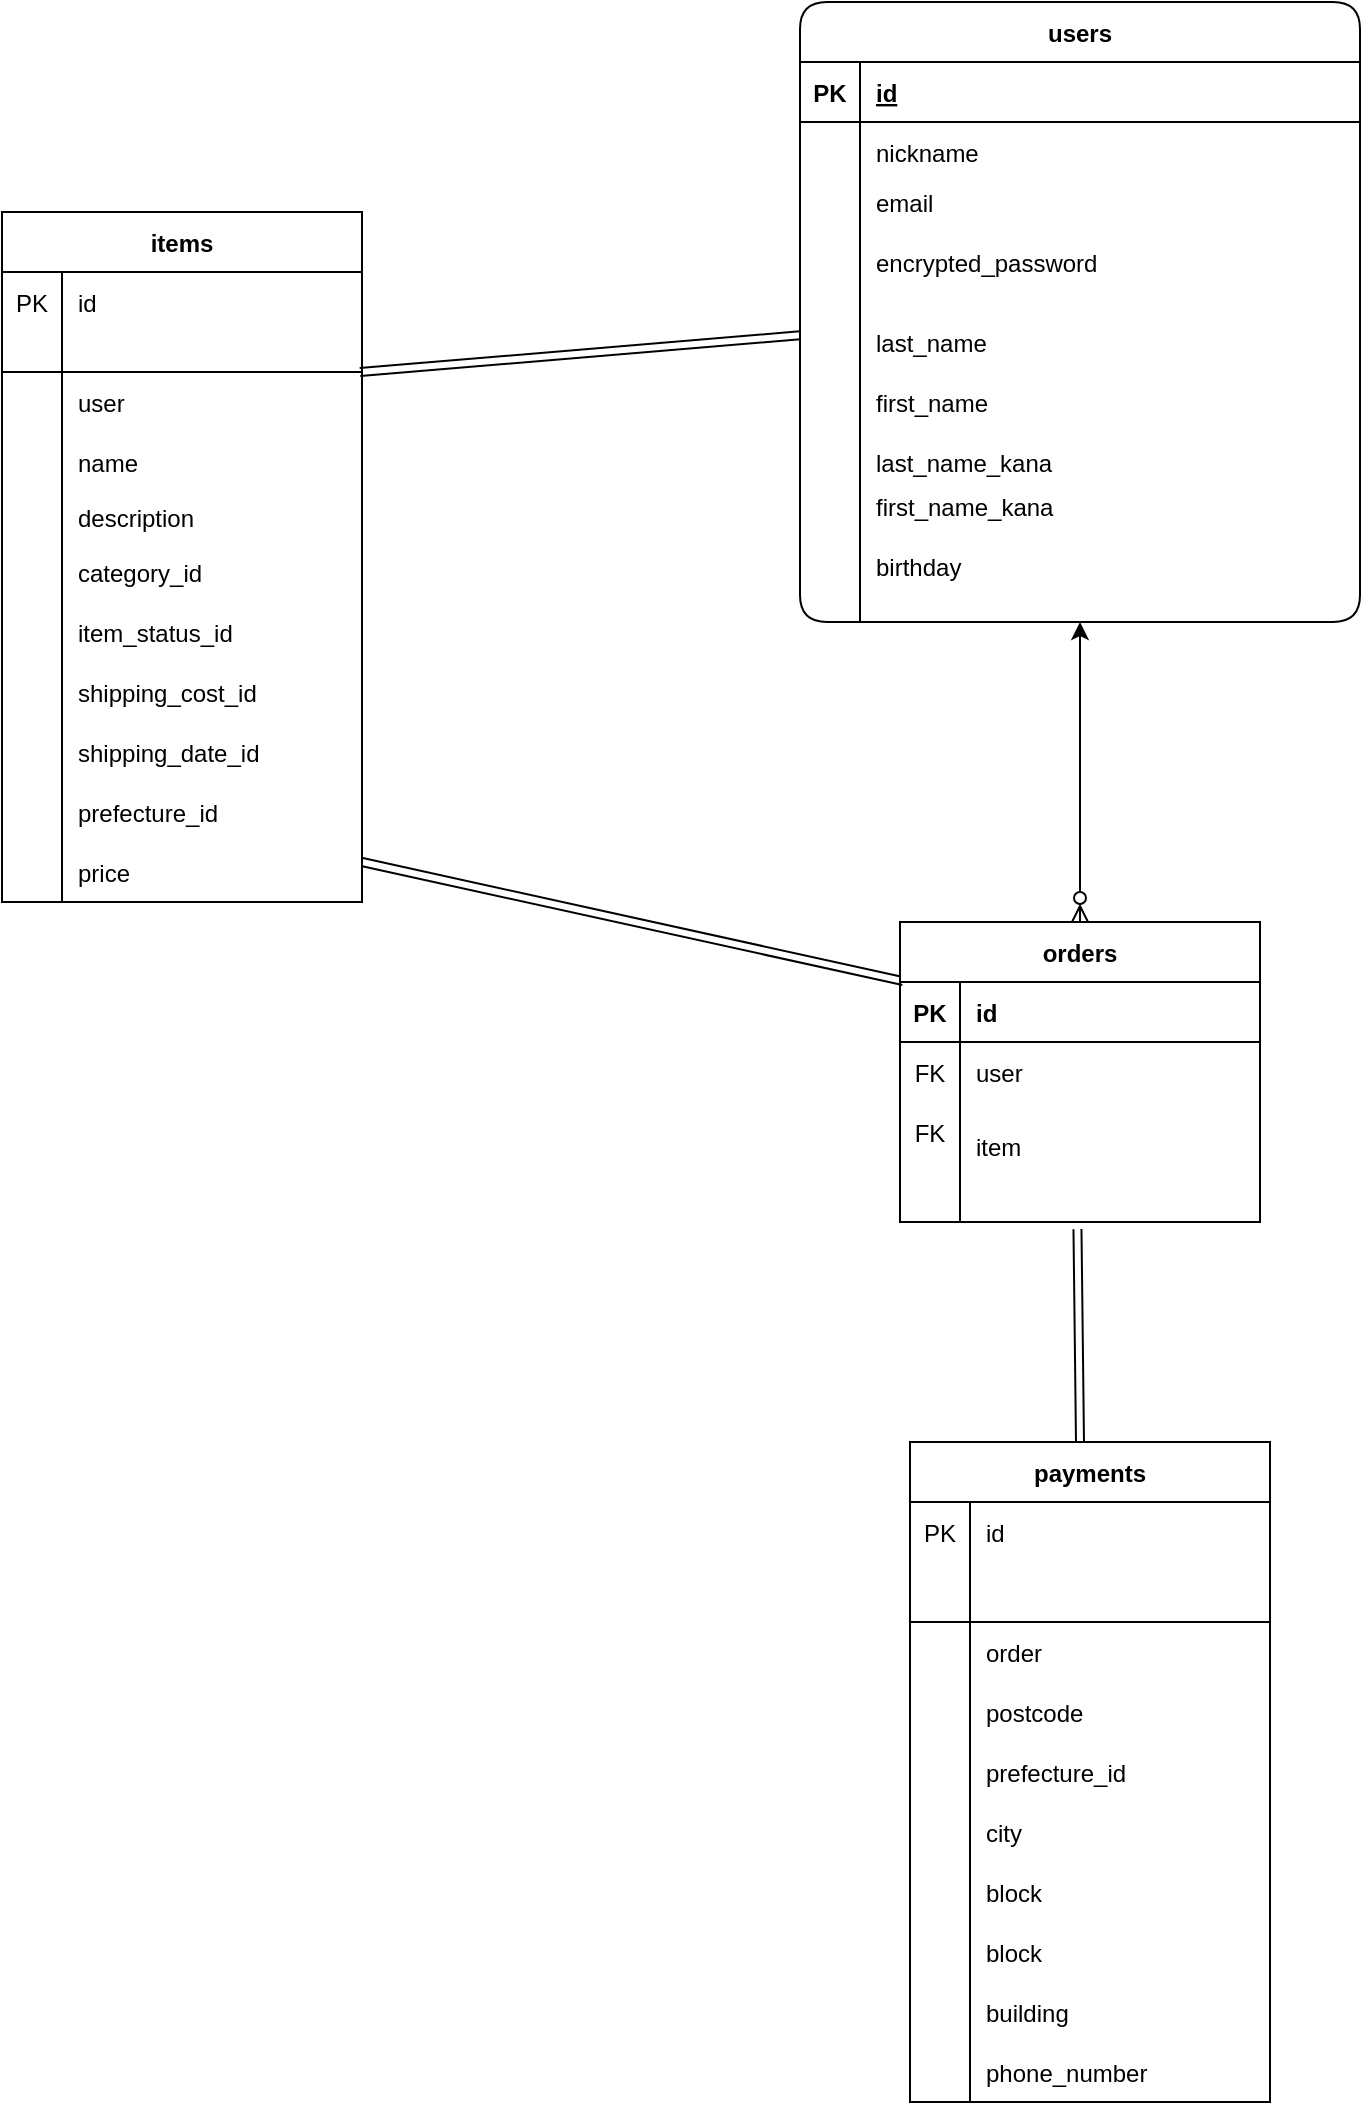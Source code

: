 <mxfile>
    <diagram id="GJ9esw4CST4hLnovmooL" name="ページ1">
        <mxGraphModel dx="1301" dy="1072" grid="1" gridSize="10" guides="1" tooltips="1" connect="0" arrows="1" fold="1" page="1" pageScale="1" pageWidth="827" pageHeight="1169" math="0" shadow="0">
            <root>
                <mxCell id="0"/>
                <mxCell id="1" parent="0"/>
                <mxCell id="heAq2Mf8oxJ5OblEF0bT-236" style="edgeStyle=none;html=1;startArrow=none;startFill=0;shape=link;" edge="1" parent="1" source="heAq2Mf8oxJ5OblEF0bT-14">
                    <mxGeometry relative="1" as="geometry">
                        <mxPoint x="280" y="205" as="targetPoint"/>
                    </mxGeometry>
                </mxCell>
                <mxCell id="heAq2Mf8oxJ5OblEF0bT-14" value="users" style="shape=table;startSize=30;container=1;collapsible=1;childLayout=tableLayout;fixedRows=1;rowLines=0;fontStyle=1;align=center;resizeLast=1;rounded=1;" vertex="1" parent="1">
                    <mxGeometry x="500" y="20" width="280" height="310.0" as="geometry">
                        <mxRectangle x="430" y="250" width="100" height="30" as="alternateBounds"/>
                    </mxGeometry>
                </mxCell>
                <mxCell id="heAq2Mf8oxJ5OblEF0bT-15" value="" style="shape=tableRow;horizontal=0;startSize=0;swimlaneHead=0;swimlaneBody=0;fillColor=none;collapsible=0;dropTarget=0;points=[[0,0.5],[1,0.5]];portConstraint=eastwest;top=0;left=0;right=0;bottom=1;rounded=1;" vertex="1" parent="heAq2Mf8oxJ5OblEF0bT-14">
                    <mxGeometry y="30" width="280" height="30" as="geometry"/>
                </mxCell>
                <mxCell id="heAq2Mf8oxJ5OblEF0bT-16" value="PK" style="shape=partialRectangle;connectable=0;fillColor=none;top=0;left=0;bottom=0;right=0;fontStyle=1;overflow=hidden;rounded=1;" vertex="1" parent="heAq2Mf8oxJ5OblEF0bT-15">
                    <mxGeometry width="30" height="30" as="geometry">
                        <mxRectangle width="30" height="30" as="alternateBounds"/>
                    </mxGeometry>
                </mxCell>
                <mxCell id="heAq2Mf8oxJ5OblEF0bT-17" value="id" style="shape=partialRectangle;connectable=0;fillColor=none;top=0;left=0;bottom=0;right=0;align=left;spacingLeft=6;fontStyle=5;overflow=hidden;rounded=1;" vertex="1" parent="heAq2Mf8oxJ5OblEF0bT-15">
                    <mxGeometry x="30" width="250" height="30" as="geometry">
                        <mxRectangle width="250" height="30" as="alternateBounds"/>
                    </mxGeometry>
                </mxCell>
                <mxCell id="heAq2Mf8oxJ5OblEF0bT-24" value="" style="shape=tableRow;horizontal=0;startSize=0;swimlaneHead=0;swimlaneBody=0;fillColor=none;collapsible=0;dropTarget=0;points=[[0,0.5],[1,0.5]];portConstraint=eastwest;top=0;left=0;right=0;bottom=0;rounded=1;" vertex="1" parent="heAq2Mf8oxJ5OblEF0bT-14">
                    <mxGeometry y="60" width="280" height="30" as="geometry"/>
                </mxCell>
                <mxCell id="heAq2Mf8oxJ5OblEF0bT-25" value="" style="shape=partialRectangle;connectable=0;fillColor=none;top=0;left=0;bottom=0;right=0;editable=1;overflow=hidden;rounded=1;" vertex="1" parent="heAq2Mf8oxJ5OblEF0bT-24">
                    <mxGeometry width="30" height="30" as="geometry">
                        <mxRectangle width="30" height="30" as="alternateBounds"/>
                    </mxGeometry>
                </mxCell>
                <mxCell id="heAq2Mf8oxJ5OblEF0bT-26" value="nickname" style="shape=partialRectangle;connectable=0;fillColor=none;top=0;left=0;bottom=0;right=0;align=left;spacingLeft=6;overflow=hidden;rounded=1;" vertex="1" parent="heAq2Mf8oxJ5OblEF0bT-24">
                    <mxGeometry x="30" width="250" height="30" as="geometry">
                        <mxRectangle width="250" height="30" as="alternateBounds"/>
                    </mxGeometry>
                </mxCell>
                <mxCell id="heAq2Mf8oxJ5OblEF0bT-87" value="" style="endArrow=none;html=1;rounded=1;" edge="1" parent="1">
                    <mxGeometry width="50" height="50" relative="1" as="geometry">
                        <mxPoint x="530" y="330" as="sourcePoint"/>
                        <mxPoint x="530" y="80" as="targetPoint"/>
                    </mxGeometry>
                </mxCell>
                <mxCell id="heAq2Mf8oxJ5OblEF0bT-94" value="email" style="shape=partialRectangle;connectable=0;fillColor=none;top=0;left=0;bottom=0;right=0;align=left;spacingLeft=6;overflow=hidden;rounded=1;" vertex="1" parent="1">
                    <mxGeometry x="530" y="105" width="150" height="30" as="geometry">
                        <mxRectangle width="150" height="30" as="alternateBounds"/>
                    </mxGeometry>
                </mxCell>
                <mxCell id="heAq2Mf8oxJ5OblEF0bT-95" value="encrypted_password" style="shape=partialRectangle;connectable=0;fillColor=none;top=0;left=0;bottom=0;right=0;align=left;spacingLeft=6;overflow=hidden;rounded=1;" vertex="1" parent="1">
                    <mxGeometry x="530" y="135" width="230" height="30" as="geometry">
                        <mxRectangle width="150" height="30" as="alternateBounds"/>
                    </mxGeometry>
                </mxCell>
                <mxCell id="heAq2Mf8oxJ5OblEF0bT-96" value="first_name" style="shape=partialRectangle;connectable=0;fillColor=none;top=0;left=0;bottom=0;right=0;align=left;spacingLeft=6;overflow=hidden;rounded=1;" vertex="1" parent="1">
                    <mxGeometry x="530" y="205" width="150" height="30" as="geometry">
                        <mxRectangle width="150" height="30" as="alternateBounds"/>
                    </mxGeometry>
                </mxCell>
                <mxCell id="heAq2Mf8oxJ5OblEF0bT-97" value="last_name" style="shape=partialRectangle;connectable=0;fillColor=none;top=0;left=0;bottom=0;right=0;align=left;spacingLeft=6;overflow=hidden;rounded=1;" vertex="1" parent="1">
                    <mxGeometry x="530" y="175" width="150" height="30" as="geometry">
                        <mxRectangle width="150" height="30" as="alternateBounds"/>
                    </mxGeometry>
                </mxCell>
                <mxCell id="heAq2Mf8oxJ5OblEF0bT-98" value="last_name_kana" style="shape=partialRectangle;connectable=0;fillColor=none;top=0;left=0;bottom=0;right=0;align=left;spacingLeft=6;overflow=hidden;rounded=1;" vertex="1" parent="1">
                    <mxGeometry x="530" y="235" width="150" height="30" as="geometry">
                        <mxRectangle width="150" height="30" as="alternateBounds"/>
                    </mxGeometry>
                </mxCell>
                <mxCell id="heAq2Mf8oxJ5OblEF0bT-99" value="first_name_kana" style="shape=partialRectangle;connectable=0;fillColor=none;top=0;left=0;bottom=0;right=0;align=left;spacingLeft=6;overflow=hidden;rounded=1;" vertex="1" parent="1">
                    <mxGeometry x="530" y="257" width="150" height="30" as="geometry">
                        <mxRectangle width="150" height="30" as="alternateBounds"/>
                    </mxGeometry>
                </mxCell>
                <mxCell id="heAq2Mf8oxJ5OblEF0bT-100" value="birthday" style="shape=partialRectangle;connectable=0;fillColor=none;top=0;left=0;bottom=0;right=0;align=left;spacingLeft=6;overflow=hidden;rounded=1;" vertex="1" parent="1">
                    <mxGeometry x="530" y="287" width="150" height="30" as="geometry">
                        <mxRectangle width="150" height="30" as="alternateBounds"/>
                    </mxGeometry>
                </mxCell>
                <mxCell id="heAq2Mf8oxJ5OblEF0bT-234" style="html=1;startArrow=ERzeroToMany;startFill=0;" edge="1" parent="1">
                    <mxGeometry relative="1" as="geometry">
                        <mxPoint x="640" y="330" as="targetPoint"/>
                        <mxPoint x="640" y="480.0" as="sourcePoint"/>
                    </mxGeometry>
                </mxCell>
                <mxCell id="heAq2Mf8oxJ5OblEF0bT-280" style="html=1;entryX=0.991;entryY=-0.089;entryDx=0;entryDy=0;entryPerimeter=0;startArrow=none;startFill=0;shape=link;" edge="1" parent="1">
                    <mxGeometry relative="1" as="geometry">
                        <mxPoint x="551.62" y="509.542" as="sourcePoint"/>
                        <mxPoint x="281.0" y="450.0" as="targetPoint"/>
                    </mxGeometry>
                </mxCell>
                <mxCell id="heAq2Mf8oxJ5OblEF0bT-282" style="html=1;startArrow=none;startFill=0;shape=link;strokeColor=default;exitX=0.493;exitY=1.119;exitDx=0;exitDy=0;exitPerimeter=0;" edge="1" parent="1" source="heAq2Mf8oxJ5OblEF0bT-395">
                    <mxGeometry relative="1" as="geometry">
                        <mxPoint x="640" y="740" as="targetPoint"/>
                        <mxPoint x="640" y="660" as="sourcePoint"/>
                    </mxGeometry>
                </mxCell>
                <mxCell id="heAq2Mf8oxJ5OblEF0bT-237" value="items" style="shape=table;startSize=30;container=1;collapsible=1;childLayout=tableLayout;fixedRows=1;rowLines=0;fontStyle=1;align=center;resizeLast=1;" vertex="1" parent="1">
                    <mxGeometry x="101" y="125" width="180" height="345" as="geometry"/>
                </mxCell>
                <mxCell id="heAq2Mf8oxJ5OblEF0bT-271" value="" style="shape=tableRow;horizontal=0;startSize=0;swimlaneHead=0;swimlaneBody=0;fillColor=none;collapsible=0;dropTarget=0;points=[[0,0.5],[1,0.5]];portConstraint=eastwest;top=0;left=0;right=0;bottom=0;" vertex="1" parent="heAq2Mf8oxJ5OblEF0bT-237">
                    <mxGeometry y="30" width="180" height="30" as="geometry"/>
                </mxCell>
                <mxCell id="heAq2Mf8oxJ5OblEF0bT-272" value="PK" style="shape=partialRectangle;connectable=0;fillColor=none;top=0;left=0;bottom=0;right=0;editable=1;overflow=hidden;" vertex="1" parent="heAq2Mf8oxJ5OblEF0bT-271">
                    <mxGeometry width="30" height="30" as="geometry">
                        <mxRectangle width="30" height="30" as="alternateBounds"/>
                    </mxGeometry>
                </mxCell>
                <mxCell id="heAq2Mf8oxJ5OblEF0bT-273" value="id" style="shape=partialRectangle;connectable=0;fillColor=none;top=0;left=0;bottom=0;right=0;align=left;spacingLeft=6;overflow=hidden;" vertex="1" parent="heAq2Mf8oxJ5OblEF0bT-271">
                    <mxGeometry x="30" width="150" height="30" as="geometry">
                        <mxRectangle width="150" height="30" as="alternateBounds"/>
                    </mxGeometry>
                </mxCell>
                <mxCell id="heAq2Mf8oxJ5OblEF0bT-238" value="" style="shape=tableRow;horizontal=0;startSize=0;swimlaneHead=0;swimlaneBody=0;fillColor=none;collapsible=0;dropTarget=0;points=[[0,0.5],[1,0.5]];portConstraint=eastwest;top=0;left=0;right=0;bottom=1;" vertex="1" parent="heAq2Mf8oxJ5OblEF0bT-237">
                    <mxGeometry y="60" width="180" height="20" as="geometry"/>
                </mxCell>
                <mxCell id="heAq2Mf8oxJ5OblEF0bT-239" value="" style="shape=partialRectangle;connectable=0;fillColor=none;top=0;left=0;bottom=0;right=0;fontStyle=1;overflow=hidden;" vertex="1" parent="heAq2Mf8oxJ5OblEF0bT-238">
                    <mxGeometry width="30" height="20" as="geometry">
                        <mxRectangle width="30" height="20" as="alternateBounds"/>
                    </mxGeometry>
                </mxCell>
                <mxCell id="heAq2Mf8oxJ5OblEF0bT-240" value="" style="shape=partialRectangle;connectable=0;fillColor=none;top=0;left=0;bottom=0;right=0;align=left;spacingLeft=6;fontStyle=1;overflow=hidden;strokeColor=none;" vertex="1" parent="heAq2Mf8oxJ5OblEF0bT-238">
                    <mxGeometry x="30" width="150" height="20" as="geometry">
                        <mxRectangle width="150" height="20" as="alternateBounds"/>
                    </mxGeometry>
                </mxCell>
                <mxCell id="heAq2Mf8oxJ5OblEF0bT-399" value="" style="shape=tableRow;horizontal=0;startSize=0;swimlaneHead=0;swimlaneBody=0;fillColor=none;collapsible=0;dropTarget=0;points=[[0,0.5],[1,0.5]];portConstraint=eastwest;top=0;left=0;right=0;bottom=0;" vertex="1" parent="heAq2Mf8oxJ5OblEF0bT-237">
                    <mxGeometry y="80" width="180" height="30" as="geometry"/>
                </mxCell>
                <mxCell id="heAq2Mf8oxJ5OblEF0bT-400" value="" style="shape=partialRectangle;connectable=0;fillColor=none;top=0;left=0;bottom=0;right=0;editable=1;overflow=hidden;" vertex="1" parent="heAq2Mf8oxJ5OblEF0bT-399">
                    <mxGeometry width="30" height="30" as="geometry">
                        <mxRectangle width="30" height="30" as="alternateBounds"/>
                    </mxGeometry>
                </mxCell>
                <mxCell id="heAq2Mf8oxJ5OblEF0bT-401" value="user" style="shape=partialRectangle;connectable=0;fillColor=none;top=0;left=0;bottom=0;right=0;align=left;spacingLeft=6;overflow=hidden;" vertex="1" parent="heAq2Mf8oxJ5OblEF0bT-399">
                    <mxGeometry x="30" width="150" height="30" as="geometry">
                        <mxRectangle width="150" height="30" as="alternateBounds"/>
                    </mxGeometry>
                </mxCell>
                <mxCell id="heAq2Mf8oxJ5OblEF0bT-265" value="" style="shape=tableRow;horizontal=0;startSize=0;swimlaneHead=0;swimlaneBody=0;fillColor=none;collapsible=0;dropTarget=0;points=[[0,0.5],[1,0.5]];portConstraint=eastwest;top=0;left=0;right=0;bottom=0;" vertex="1" parent="heAq2Mf8oxJ5OblEF0bT-237">
                    <mxGeometry y="110" width="180" height="30" as="geometry"/>
                </mxCell>
                <mxCell id="heAq2Mf8oxJ5OblEF0bT-266" value="" style="shape=partialRectangle;connectable=0;fillColor=none;top=0;left=0;bottom=0;right=0;editable=1;overflow=hidden;" vertex="1" parent="heAq2Mf8oxJ5OblEF0bT-265">
                    <mxGeometry width="30" height="30" as="geometry">
                        <mxRectangle width="30" height="30" as="alternateBounds"/>
                    </mxGeometry>
                </mxCell>
                <mxCell id="heAq2Mf8oxJ5OblEF0bT-267" value="name" style="shape=partialRectangle;connectable=0;fillColor=none;top=0;left=0;bottom=0;right=0;align=left;spacingLeft=6;overflow=hidden;" vertex="1" parent="heAq2Mf8oxJ5OblEF0bT-265">
                    <mxGeometry x="30" width="150" height="30" as="geometry">
                        <mxRectangle width="150" height="30" as="alternateBounds"/>
                    </mxGeometry>
                </mxCell>
                <mxCell id="heAq2Mf8oxJ5OblEF0bT-241" value="" style="shape=tableRow;horizontal=0;startSize=0;swimlaneHead=0;swimlaneBody=0;fillColor=none;collapsible=0;dropTarget=0;points=[[0,0.5],[1,0.5]];portConstraint=eastwest;top=0;left=0;right=0;bottom=0;" vertex="1" parent="heAq2Mf8oxJ5OblEF0bT-237">
                    <mxGeometry y="140" width="180" height="25" as="geometry"/>
                </mxCell>
                <mxCell id="heAq2Mf8oxJ5OblEF0bT-242" value="" style="shape=partialRectangle;connectable=0;fillColor=none;top=0;left=0;bottom=0;right=0;editable=1;overflow=hidden;" vertex="1" parent="heAq2Mf8oxJ5OblEF0bT-241">
                    <mxGeometry width="30" height="25" as="geometry">
                        <mxRectangle width="30" height="25" as="alternateBounds"/>
                    </mxGeometry>
                </mxCell>
                <mxCell id="heAq2Mf8oxJ5OblEF0bT-243" value="description" style="shape=partialRectangle;connectable=0;fillColor=none;top=0;left=0;bottom=0;right=0;align=left;spacingLeft=6;overflow=hidden;" vertex="1" parent="heAq2Mf8oxJ5OblEF0bT-241">
                    <mxGeometry x="30" width="150" height="25" as="geometry">
                        <mxRectangle width="150" height="25" as="alternateBounds"/>
                    </mxGeometry>
                </mxCell>
                <mxCell id="heAq2Mf8oxJ5OblEF0bT-244" value="" style="shape=tableRow;horizontal=0;startSize=0;swimlaneHead=0;swimlaneBody=0;fillColor=none;collapsible=0;dropTarget=0;points=[[0,0.5],[1,0.5]];portConstraint=eastwest;top=0;left=0;right=0;bottom=0;" vertex="1" parent="heAq2Mf8oxJ5OblEF0bT-237">
                    <mxGeometry y="165" width="180" height="30" as="geometry"/>
                </mxCell>
                <mxCell id="heAq2Mf8oxJ5OblEF0bT-245" value="" style="shape=partialRectangle;connectable=0;fillColor=none;top=0;left=0;bottom=0;right=0;editable=1;overflow=hidden;" vertex="1" parent="heAq2Mf8oxJ5OblEF0bT-244">
                    <mxGeometry width="30" height="30" as="geometry">
                        <mxRectangle width="30" height="30" as="alternateBounds"/>
                    </mxGeometry>
                </mxCell>
                <mxCell id="heAq2Mf8oxJ5OblEF0bT-246" value="category_id" style="shape=partialRectangle;connectable=0;fillColor=none;top=0;left=0;bottom=0;right=0;align=left;spacingLeft=6;overflow=hidden;" vertex="1" parent="heAq2Mf8oxJ5OblEF0bT-244">
                    <mxGeometry x="30" width="150" height="30" as="geometry">
                        <mxRectangle width="150" height="30" as="alternateBounds"/>
                    </mxGeometry>
                </mxCell>
                <mxCell id="heAq2Mf8oxJ5OblEF0bT-247" value="" style="shape=tableRow;horizontal=0;startSize=0;swimlaneHead=0;swimlaneBody=0;fillColor=none;collapsible=0;dropTarget=0;points=[[0,0.5],[1,0.5]];portConstraint=eastwest;top=0;left=0;right=0;bottom=0;" vertex="1" parent="heAq2Mf8oxJ5OblEF0bT-237">
                    <mxGeometry y="195" width="180" height="30" as="geometry"/>
                </mxCell>
                <mxCell id="heAq2Mf8oxJ5OblEF0bT-248" value="" style="shape=partialRectangle;connectable=0;fillColor=none;top=0;left=0;bottom=0;right=0;editable=1;overflow=hidden;" vertex="1" parent="heAq2Mf8oxJ5OblEF0bT-247">
                    <mxGeometry width="30" height="30" as="geometry">
                        <mxRectangle width="30" height="30" as="alternateBounds"/>
                    </mxGeometry>
                </mxCell>
                <mxCell id="heAq2Mf8oxJ5OblEF0bT-249" value="item_status_id" style="shape=partialRectangle;connectable=0;fillColor=none;top=0;left=0;bottom=0;right=0;align=left;spacingLeft=6;overflow=hidden;" vertex="1" parent="heAq2Mf8oxJ5OblEF0bT-247">
                    <mxGeometry x="30" width="150" height="30" as="geometry">
                        <mxRectangle width="150" height="30" as="alternateBounds"/>
                    </mxGeometry>
                </mxCell>
                <mxCell id="heAq2Mf8oxJ5OblEF0bT-253" value="" style="shape=tableRow;horizontal=0;startSize=0;swimlaneHead=0;swimlaneBody=0;fillColor=none;collapsible=0;dropTarget=0;points=[[0,0.5],[1,0.5]];portConstraint=eastwest;top=0;left=0;right=0;bottom=0;" vertex="1" parent="heAq2Mf8oxJ5OblEF0bT-237">
                    <mxGeometry y="225" width="180" height="30" as="geometry"/>
                </mxCell>
                <mxCell id="heAq2Mf8oxJ5OblEF0bT-254" value="" style="shape=partialRectangle;connectable=0;fillColor=none;top=0;left=0;bottom=0;right=0;editable=1;overflow=hidden;" vertex="1" parent="heAq2Mf8oxJ5OblEF0bT-253">
                    <mxGeometry width="30" height="30" as="geometry">
                        <mxRectangle width="30" height="30" as="alternateBounds"/>
                    </mxGeometry>
                </mxCell>
                <mxCell id="heAq2Mf8oxJ5OblEF0bT-255" value="shipping_cost_id" style="shape=partialRectangle;connectable=0;fillColor=none;top=0;left=0;bottom=0;right=0;align=left;spacingLeft=6;overflow=hidden;" vertex="1" parent="heAq2Mf8oxJ5OblEF0bT-253">
                    <mxGeometry x="30" width="150" height="30" as="geometry">
                        <mxRectangle width="150" height="30" as="alternateBounds"/>
                    </mxGeometry>
                </mxCell>
                <mxCell id="heAq2Mf8oxJ5OblEF0bT-256" value="" style="shape=tableRow;horizontal=0;startSize=0;swimlaneHead=0;swimlaneBody=0;fillColor=none;collapsible=0;dropTarget=0;points=[[0,0.5],[1,0.5]];portConstraint=eastwest;top=0;left=0;right=0;bottom=0;" vertex="1" parent="heAq2Mf8oxJ5OblEF0bT-237">
                    <mxGeometry y="255" width="180" height="30" as="geometry"/>
                </mxCell>
                <mxCell id="heAq2Mf8oxJ5OblEF0bT-257" value="" style="shape=partialRectangle;connectable=0;fillColor=none;top=0;left=0;bottom=0;right=0;editable=1;overflow=hidden;" vertex="1" parent="heAq2Mf8oxJ5OblEF0bT-256">
                    <mxGeometry width="30" height="30" as="geometry">
                        <mxRectangle width="30" height="30" as="alternateBounds"/>
                    </mxGeometry>
                </mxCell>
                <mxCell id="heAq2Mf8oxJ5OblEF0bT-258" value="shipping_date_id" style="shape=partialRectangle;connectable=0;fillColor=none;top=0;left=0;bottom=0;right=0;align=left;spacingLeft=6;overflow=hidden;" vertex="1" parent="heAq2Mf8oxJ5OblEF0bT-256">
                    <mxGeometry x="30" width="150" height="30" as="geometry">
                        <mxRectangle width="150" height="30" as="alternateBounds"/>
                    </mxGeometry>
                </mxCell>
                <mxCell id="heAq2Mf8oxJ5OblEF0bT-259" value="" style="shape=tableRow;horizontal=0;startSize=0;swimlaneHead=0;swimlaneBody=0;fillColor=none;collapsible=0;dropTarget=0;points=[[0,0.5],[1,0.5]];portConstraint=eastwest;top=0;left=0;right=0;bottom=0;" vertex="1" parent="heAq2Mf8oxJ5OblEF0bT-237">
                    <mxGeometry y="285" width="180" height="30" as="geometry"/>
                </mxCell>
                <mxCell id="heAq2Mf8oxJ5OblEF0bT-260" value="" style="shape=partialRectangle;connectable=0;fillColor=none;top=0;left=0;bottom=0;right=0;editable=1;overflow=hidden;" vertex="1" parent="heAq2Mf8oxJ5OblEF0bT-259">
                    <mxGeometry width="30" height="30" as="geometry">
                        <mxRectangle width="30" height="30" as="alternateBounds"/>
                    </mxGeometry>
                </mxCell>
                <mxCell id="heAq2Mf8oxJ5OblEF0bT-261" value="prefecture_id" style="shape=partialRectangle;connectable=0;fillColor=none;top=0;left=0;bottom=0;right=0;align=left;spacingLeft=6;overflow=hidden;" vertex="1" parent="heAq2Mf8oxJ5OblEF0bT-259">
                    <mxGeometry x="30" width="150" height="30" as="geometry">
                        <mxRectangle width="150" height="30" as="alternateBounds"/>
                    </mxGeometry>
                </mxCell>
                <mxCell id="heAq2Mf8oxJ5OblEF0bT-262" value="" style="shape=tableRow;horizontal=0;startSize=0;swimlaneHead=0;swimlaneBody=0;fillColor=none;collapsible=0;dropTarget=0;points=[[0,0.5],[1,0.5]];portConstraint=eastwest;top=0;left=0;right=0;bottom=0;" vertex="1" parent="heAq2Mf8oxJ5OblEF0bT-237">
                    <mxGeometry y="315" width="180" height="30" as="geometry"/>
                </mxCell>
                <mxCell id="heAq2Mf8oxJ5OblEF0bT-263" value="" style="shape=partialRectangle;connectable=0;fillColor=none;top=0;left=0;bottom=0;right=0;editable=1;overflow=hidden;" vertex="1" parent="heAq2Mf8oxJ5OblEF0bT-262">
                    <mxGeometry width="30" height="30" as="geometry">
                        <mxRectangle width="30" height="30" as="alternateBounds"/>
                    </mxGeometry>
                </mxCell>
                <mxCell id="heAq2Mf8oxJ5OblEF0bT-264" value="price" style="shape=partialRectangle;connectable=0;fillColor=none;top=0;left=0;bottom=0;right=0;align=left;spacingLeft=6;overflow=hidden;" vertex="1" parent="heAq2Mf8oxJ5OblEF0bT-262">
                    <mxGeometry x="30" width="150" height="30" as="geometry">
                        <mxRectangle width="150" height="30" as="alternateBounds"/>
                    </mxGeometry>
                </mxCell>
                <mxCell id="heAq2Mf8oxJ5OblEF0bT-284" value="payments" style="shape=table;startSize=30;container=1;collapsible=1;childLayout=tableLayout;fixedRows=1;rowLines=0;fontStyle=1;align=center;resizeLast=1;" vertex="1" parent="1">
                    <mxGeometry x="555" y="740" width="180" height="330" as="geometry"/>
                </mxCell>
                <mxCell id="heAq2Mf8oxJ5OblEF0bT-297" value="" style="shape=tableRow;horizontal=0;startSize=0;swimlaneHead=0;swimlaneBody=0;fillColor=none;collapsible=0;dropTarget=0;points=[[0,0.5],[1,0.5]];portConstraint=eastwest;top=0;left=0;right=0;bottom=0;" vertex="1" parent="heAq2Mf8oxJ5OblEF0bT-284">
                    <mxGeometry y="30" width="180" height="30" as="geometry"/>
                </mxCell>
                <mxCell id="heAq2Mf8oxJ5OblEF0bT-298" value="PK" style="shape=partialRectangle;connectable=0;fillColor=none;top=0;left=0;bottom=0;right=0;editable=1;overflow=hidden;" vertex="1" parent="heAq2Mf8oxJ5OblEF0bT-297">
                    <mxGeometry width="30" height="30" as="geometry">
                        <mxRectangle width="30" height="30" as="alternateBounds"/>
                    </mxGeometry>
                </mxCell>
                <mxCell id="heAq2Mf8oxJ5OblEF0bT-299" value="id" style="shape=partialRectangle;connectable=0;fillColor=none;top=0;left=0;bottom=0;right=0;align=left;spacingLeft=6;overflow=hidden;" vertex="1" parent="heAq2Mf8oxJ5OblEF0bT-297">
                    <mxGeometry x="30" width="150" height="30" as="geometry">
                        <mxRectangle width="150" height="30" as="alternateBounds"/>
                    </mxGeometry>
                </mxCell>
                <mxCell id="heAq2Mf8oxJ5OblEF0bT-285" value="" style="shape=tableRow;horizontal=0;startSize=0;swimlaneHead=0;swimlaneBody=0;fillColor=none;collapsible=0;dropTarget=0;points=[[0,0.5],[1,0.5]];portConstraint=eastwest;top=0;left=0;right=0;bottom=1;" vertex="1" parent="heAq2Mf8oxJ5OblEF0bT-284">
                    <mxGeometry y="60" width="180" height="30" as="geometry"/>
                </mxCell>
                <mxCell id="heAq2Mf8oxJ5OblEF0bT-286" value="" style="shape=partialRectangle;connectable=0;fillColor=none;top=0;left=0;bottom=0;right=0;fontStyle=1;overflow=hidden;" vertex="1" parent="heAq2Mf8oxJ5OblEF0bT-285">
                    <mxGeometry width="30" height="30" as="geometry">
                        <mxRectangle width="30" height="30" as="alternateBounds"/>
                    </mxGeometry>
                </mxCell>
                <mxCell id="heAq2Mf8oxJ5OblEF0bT-287" value="" style="shape=partialRectangle;connectable=0;fillColor=none;top=0;left=0;bottom=0;right=0;align=left;spacingLeft=6;fontStyle=1;overflow=hidden;" vertex="1" parent="heAq2Mf8oxJ5OblEF0bT-285">
                    <mxGeometry x="30" width="150" height="30" as="geometry">
                        <mxRectangle width="150" height="30" as="alternateBounds"/>
                    </mxGeometry>
                </mxCell>
                <mxCell id="heAq2Mf8oxJ5OblEF0bT-288" value="" style="shape=tableRow;horizontal=0;startSize=0;swimlaneHead=0;swimlaneBody=0;fillColor=none;collapsible=0;dropTarget=0;points=[[0,0.5],[1,0.5]];portConstraint=eastwest;top=0;left=0;right=0;bottom=0;" vertex="1" parent="heAq2Mf8oxJ5OblEF0bT-284">
                    <mxGeometry y="90" width="180" height="30" as="geometry"/>
                </mxCell>
                <mxCell id="heAq2Mf8oxJ5OblEF0bT-289" value="" style="shape=partialRectangle;connectable=0;fillColor=none;top=0;left=0;bottom=0;right=0;editable=1;overflow=hidden;" vertex="1" parent="heAq2Mf8oxJ5OblEF0bT-288">
                    <mxGeometry width="30" height="30" as="geometry">
                        <mxRectangle width="30" height="30" as="alternateBounds"/>
                    </mxGeometry>
                </mxCell>
                <mxCell id="heAq2Mf8oxJ5OblEF0bT-290" value="order" style="shape=partialRectangle;connectable=0;fillColor=none;top=0;left=0;bottom=0;right=0;align=left;spacingLeft=6;overflow=hidden;" vertex="1" parent="heAq2Mf8oxJ5OblEF0bT-288">
                    <mxGeometry x="30" width="150" height="30" as="geometry">
                        <mxRectangle width="150" height="30" as="alternateBounds"/>
                    </mxGeometry>
                </mxCell>
                <mxCell id="heAq2Mf8oxJ5OblEF0bT-294" value="" style="shape=tableRow;horizontal=0;startSize=0;swimlaneHead=0;swimlaneBody=0;fillColor=none;collapsible=0;dropTarget=0;points=[[0,0.5],[1,0.5]];portConstraint=eastwest;top=0;left=0;right=0;bottom=0;" vertex="1" parent="heAq2Mf8oxJ5OblEF0bT-284">
                    <mxGeometry y="120" width="180" height="30" as="geometry"/>
                </mxCell>
                <mxCell id="heAq2Mf8oxJ5OblEF0bT-295" value="" style="shape=partialRectangle;connectable=0;fillColor=none;top=0;left=0;bottom=0;right=0;editable=1;overflow=hidden;" vertex="1" parent="heAq2Mf8oxJ5OblEF0bT-294">
                    <mxGeometry width="30" height="30" as="geometry">
                        <mxRectangle width="30" height="30" as="alternateBounds"/>
                    </mxGeometry>
                </mxCell>
                <mxCell id="heAq2Mf8oxJ5OblEF0bT-296" value="postcode" style="shape=partialRectangle;connectable=0;fillColor=none;top=0;left=0;bottom=0;right=0;align=left;spacingLeft=6;overflow=hidden;" vertex="1" parent="heAq2Mf8oxJ5OblEF0bT-294">
                    <mxGeometry x="30" width="150" height="30" as="geometry">
                        <mxRectangle width="150" height="30" as="alternateBounds"/>
                    </mxGeometry>
                </mxCell>
                <mxCell id="heAq2Mf8oxJ5OblEF0bT-291" value="" style="shape=tableRow;horizontal=0;startSize=0;swimlaneHead=0;swimlaneBody=0;fillColor=none;collapsible=0;dropTarget=0;points=[[0,0.5],[1,0.5]];portConstraint=eastwest;top=0;left=0;right=0;bottom=0;" vertex="1" parent="heAq2Mf8oxJ5OblEF0bT-284">
                    <mxGeometry y="150" width="180" height="30" as="geometry"/>
                </mxCell>
                <mxCell id="heAq2Mf8oxJ5OblEF0bT-292" value="" style="shape=partialRectangle;connectable=0;fillColor=none;top=0;left=0;bottom=0;right=0;editable=1;overflow=hidden;" vertex="1" parent="heAq2Mf8oxJ5OblEF0bT-291">
                    <mxGeometry width="30" height="30" as="geometry">
                        <mxRectangle width="30" height="30" as="alternateBounds"/>
                    </mxGeometry>
                </mxCell>
                <mxCell id="heAq2Mf8oxJ5OblEF0bT-293" value="prefecture_id" style="shape=partialRectangle;connectable=0;fillColor=none;top=0;left=0;bottom=0;right=0;align=left;spacingLeft=6;overflow=hidden;" vertex="1" parent="heAq2Mf8oxJ5OblEF0bT-291">
                    <mxGeometry x="30" width="150" height="30" as="geometry">
                        <mxRectangle width="150" height="30" as="alternateBounds"/>
                    </mxGeometry>
                </mxCell>
                <mxCell id="heAq2Mf8oxJ5OblEF0bT-300" value="" style="shape=tableRow;horizontal=0;startSize=0;swimlaneHead=0;swimlaneBody=0;fillColor=none;collapsible=0;dropTarget=0;points=[[0,0.5],[1,0.5]];portConstraint=eastwest;top=0;left=0;right=0;bottom=0;" vertex="1" parent="heAq2Mf8oxJ5OblEF0bT-284">
                    <mxGeometry y="180" width="180" height="30" as="geometry"/>
                </mxCell>
                <mxCell id="heAq2Mf8oxJ5OblEF0bT-301" value="" style="shape=partialRectangle;connectable=0;fillColor=none;top=0;left=0;bottom=0;right=0;editable=1;overflow=hidden;" vertex="1" parent="heAq2Mf8oxJ5OblEF0bT-300">
                    <mxGeometry width="30" height="30" as="geometry">
                        <mxRectangle width="30" height="30" as="alternateBounds"/>
                    </mxGeometry>
                </mxCell>
                <mxCell id="heAq2Mf8oxJ5OblEF0bT-302" value="city" style="shape=partialRectangle;connectable=0;fillColor=none;top=0;left=0;bottom=0;right=0;align=left;spacingLeft=6;overflow=hidden;" vertex="1" parent="heAq2Mf8oxJ5OblEF0bT-300">
                    <mxGeometry x="30" width="150" height="30" as="geometry">
                        <mxRectangle width="150" height="30" as="alternateBounds"/>
                    </mxGeometry>
                </mxCell>
                <mxCell id="heAq2Mf8oxJ5OblEF0bT-303" value="" style="shape=tableRow;horizontal=0;startSize=0;swimlaneHead=0;swimlaneBody=0;fillColor=none;collapsible=0;dropTarget=0;points=[[0,0.5],[1,0.5]];portConstraint=eastwest;top=0;left=0;right=0;bottom=0;" vertex="1" parent="heAq2Mf8oxJ5OblEF0bT-284">
                    <mxGeometry y="210" width="180" height="30" as="geometry"/>
                </mxCell>
                <mxCell id="heAq2Mf8oxJ5OblEF0bT-304" value="" style="shape=partialRectangle;connectable=0;fillColor=none;top=0;left=0;bottom=0;right=0;editable=1;overflow=hidden;" vertex="1" parent="heAq2Mf8oxJ5OblEF0bT-303">
                    <mxGeometry width="30" height="30" as="geometry">
                        <mxRectangle width="30" height="30" as="alternateBounds"/>
                    </mxGeometry>
                </mxCell>
                <mxCell id="heAq2Mf8oxJ5OblEF0bT-305" value="block" style="shape=partialRectangle;connectable=0;fillColor=none;top=0;left=0;bottom=0;right=0;align=left;spacingLeft=6;overflow=hidden;" vertex="1" parent="heAq2Mf8oxJ5OblEF0bT-303">
                    <mxGeometry x="30" width="150" height="30" as="geometry">
                        <mxRectangle width="150" height="30" as="alternateBounds"/>
                    </mxGeometry>
                </mxCell>
                <mxCell id="heAq2Mf8oxJ5OblEF0bT-306" value="" style="shape=tableRow;horizontal=0;startSize=0;swimlaneHead=0;swimlaneBody=0;fillColor=none;collapsible=0;dropTarget=0;points=[[0,0.5],[1,0.5]];portConstraint=eastwest;top=0;left=0;right=0;bottom=0;" vertex="1" parent="heAq2Mf8oxJ5OblEF0bT-284">
                    <mxGeometry y="240" width="180" height="30" as="geometry"/>
                </mxCell>
                <mxCell id="heAq2Mf8oxJ5OblEF0bT-307" value="" style="shape=partialRectangle;connectable=0;fillColor=none;top=0;left=0;bottom=0;right=0;editable=1;overflow=hidden;" vertex="1" parent="heAq2Mf8oxJ5OblEF0bT-306">
                    <mxGeometry width="30" height="30" as="geometry">
                        <mxRectangle width="30" height="30" as="alternateBounds"/>
                    </mxGeometry>
                </mxCell>
                <mxCell id="heAq2Mf8oxJ5OblEF0bT-308" value="block" style="shape=partialRectangle;connectable=0;fillColor=none;top=0;left=0;bottom=0;right=0;align=left;spacingLeft=6;overflow=hidden;" vertex="1" parent="heAq2Mf8oxJ5OblEF0bT-306">
                    <mxGeometry x="30" width="150" height="30" as="geometry">
                        <mxRectangle width="150" height="30" as="alternateBounds"/>
                    </mxGeometry>
                </mxCell>
                <mxCell id="heAq2Mf8oxJ5OblEF0bT-309" value="" style="shape=tableRow;horizontal=0;startSize=0;swimlaneHead=0;swimlaneBody=0;fillColor=none;collapsible=0;dropTarget=0;points=[[0,0.5],[1,0.5]];portConstraint=eastwest;top=0;left=0;right=0;bottom=0;" vertex="1" parent="heAq2Mf8oxJ5OblEF0bT-284">
                    <mxGeometry y="270" width="180" height="30" as="geometry"/>
                </mxCell>
                <mxCell id="heAq2Mf8oxJ5OblEF0bT-310" value="" style="shape=partialRectangle;connectable=0;fillColor=none;top=0;left=0;bottom=0;right=0;editable=1;overflow=hidden;" vertex="1" parent="heAq2Mf8oxJ5OblEF0bT-309">
                    <mxGeometry width="30" height="30" as="geometry">
                        <mxRectangle width="30" height="30" as="alternateBounds"/>
                    </mxGeometry>
                </mxCell>
                <mxCell id="heAq2Mf8oxJ5OblEF0bT-311" value="building" style="shape=partialRectangle;connectable=0;fillColor=none;top=0;left=0;bottom=0;right=0;align=left;spacingLeft=6;overflow=hidden;" vertex="1" parent="heAq2Mf8oxJ5OblEF0bT-309">
                    <mxGeometry x="30" width="150" height="30" as="geometry">
                        <mxRectangle width="150" height="30" as="alternateBounds"/>
                    </mxGeometry>
                </mxCell>
                <mxCell id="heAq2Mf8oxJ5OblEF0bT-312" value="" style="shape=tableRow;horizontal=0;startSize=0;swimlaneHead=0;swimlaneBody=0;fillColor=none;collapsible=0;dropTarget=0;points=[[0,0.5],[1,0.5]];portConstraint=eastwest;top=0;left=0;right=0;bottom=0;" vertex="1" parent="heAq2Mf8oxJ5OblEF0bT-284">
                    <mxGeometry y="300" width="180" height="30" as="geometry"/>
                </mxCell>
                <mxCell id="heAq2Mf8oxJ5OblEF0bT-313" value="" style="shape=partialRectangle;connectable=0;fillColor=none;top=0;left=0;bottom=0;right=0;editable=1;overflow=hidden;" vertex="1" parent="heAq2Mf8oxJ5OblEF0bT-312">
                    <mxGeometry width="30" height="30" as="geometry">
                        <mxRectangle width="30" height="30" as="alternateBounds"/>
                    </mxGeometry>
                </mxCell>
                <mxCell id="heAq2Mf8oxJ5OblEF0bT-314" value="phone_number" style="shape=partialRectangle;connectable=0;fillColor=none;top=0;left=0;bottom=0;right=0;align=left;spacingLeft=6;overflow=hidden;" vertex="1" parent="heAq2Mf8oxJ5OblEF0bT-312">
                    <mxGeometry x="30" width="150" height="30" as="geometry">
                        <mxRectangle width="150" height="30" as="alternateBounds"/>
                    </mxGeometry>
                </mxCell>
                <mxCell id="heAq2Mf8oxJ5OblEF0bT-385" value="orders" style="shape=table;startSize=30;container=1;collapsible=1;childLayout=tableLayout;fixedRows=1;rowLines=0;fontStyle=1;align=center;resizeLast=1;" vertex="1" parent="1">
                    <mxGeometry x="550" y="480" width="180" height="150" as="geometry"/>
                </mxCell>
                <mxCell id="heAq2Mf8oxJ5OblEF0bT-386" value="" style="shape=tableRow;horizontal=0;startSize=0;swimlaneHead=0;swimlaneBody=0;fillColor=none;collapsible=0;dropTarget=0;points=[[0,0.5],[1,0.5]];portConstraint=eastwest;top=0;left=0;right=0;bottom=1;" vertex="1" parent="heAq2Mf8oxJ5OblEF0bT-385">
                    <mxGeometry y="30" width="180" height="30" as="geometry"/>
                </mxCell>
                <mxCell id="heAq2Mf8oxJ5OblEF0bT-387" value="PK" style="shape=partialRectangle;connectable=0;fillColor=none;top=0;left=0;bottom=0;right=0;fontStyle=1;overflow=hidden;" vertex="1" parent="heAq2Mf8oxJ5OblEF0bT-386">
                    <mxGeometry width="30" height="30" as="geometry">
                        <mxRectangle width="30" height="30" as="alternateBounds"/>
                    </mxGeometry>
                </mxCell>
                <mxCell id="heAq2Mf8oxJ5OblEF0bT-388" value="id" style="shape=partialRectangle;connectable=0;fillColor=none;top=0;left=0;bottom=0;right=0;align=left;spacingLeft=6;fontStyle=1;overflow=hidden;" vertex="1" parent="heAq2Mf8oxJ5OblEF0bT-386">
                    <mxGeometry x="30" width="150" height="30" as="geometry">
                        <mxRectangle width="150" height="30" as="alternateBounds"/>
                    </mxGeometry>
                </mxCell>
                <mxCell id="heAq2Mf8oxJ5OblEF0bT-389" value="" style="shape=tableRow;horizontal=0;startSize=0;swimlaneHead=0;swimlaneBody=0;fillColor=none;collapsible=0;dropTarget=0;points=[[0,0.5],[1,0.5]];portConstraint=eastwest;top=0;left=0;right=0;bottom=0;" vertex="1" parent="heAq2Mf8oxJ5OblEF0bT-385">
                    <mxGeometry y="60" width="180" height="30" as="geometry"/>
                </mxCell>
                <mxCell id="heAq2Mf8oxJ5OblEF0bT-390" value="FK" style="shape=partialRectangle;connectable=0;fillColor=none;top=0;left=0;bottom=0;right=0;editable=1;overflow=hidden;" vertex="1" parent="heAq2Mf8oxJ5OblEF0bT-389">
                    <mxGeometry width="30" height="30" as="geometry">
                        <mxRectangle width="30" height="30" as="alternateBounds"/>
                    </mxGeometry>
                </mxCell>
                <mxCell id="heAq2Mf8oxJ5OblEF0bT-391" value="user" style="shape=partialRectangle;connectable=0;fillColor=none;top=0;left=0;bottom=0;right=0;align=left;spacingLeft=6;overflow=hidden;" vertex="1" parent="heAq2Mf8oxJ5OblEF0bT-389">
                    <mxGeometry x="30" width="150" height="30" as="geometry">
                        <mxRectangle width="150" height="30" as="alternateBounds"/>
                    </mxGeometry>
                </mxCell>
                <mxCell id="heAq2Mf8oxJ5OblEF0bT-392" value="" style="shape=tableRow;horizontal=0;startSize=0;swimlaneHead=0;swimlaneBody=0;fillColor=none;collapsible=0;dropTarget=0;points=[[0,0.5],[1,0.5]];portConstraint=eastwest;top=0;left=0;right=0;bottom=0;" vertex="1" parent="heAq2Mf8oxJ5OblEF0bT-385">
                    <mxGeometry y="90" width="180" height="30" as="geometry"/>
                </mxCell>
                <mxCell id="heAq2Mf8oxJ5OblEF0bT-393" value="FK" style="shape=partialRectangle;connectable=0;fillColor=none;top=0;left=0;bottom=0;right=0;editable=1;overflow=hidden;" vertex="1" parent="heAq2Mf8oxJ5OblEF0bT-392">
                    <mxGeometry width="30" height="30" as="geometry">
                        <mxRectangle width="30" height="30" as="alternateBounds"/>
                    </mxGeometry>
                </mxCell>
                <mxCell id="heAq2Mf8oxJ5OblEF0bT-394" value="&#10;item" style="shape=partialRectangle;connectable=0;fillColor=none;top=0;left=0;bottom=0;right=0;align=left;spacingLeft=6;overflow=hidden;" vertex="1" parent="heAq2Mf8oxJ5OblEF0bT-392">
                    <mxGeometry x="30" width="150" height="30" as="geometry">
                        <mxRectangle width="150" height="30" as="alternateBounds"/>
                    </mxGeometry>
                </mxCell>
                <mxCell id="heAq2Mf8oxJ5OblEF0bT-395" value="" style="shape=tableRow;horizontal=0;startSize=0;swimlaneHead=0;swimlaneBody=0;fillColor=none;collapsible=0;dropTarget=0;points=[[0,0.5],[1,0.5]];portConstraint=eastwest;top=0;left=0;right=0;bottom=0;" vertex="1" parent="heAq2Mf8oxJ5OblEF0bT-385">
                    <mxGeometry y="120" width="180" height="30" as="geometry"/>
                </mxCell>
                <mxCell id="heAq2Mf8oxJ5OblEF0bT-396" value="" style="shape=partialRectangle;connectable=0;fillColor=none;top=0;left=0;bottom=0;right=0;editable=1;overflow=hidden;" vertex="1" parent="heAq2Mf8oxJ5OblEF0bT-395">
                    <mxGeometry width="30" height="30" as="geometry">
                        <mxRectangle width="30" height="30" as="alternateBounds"/>
                    </mxGeometry>
                </mxCell>
                <mxCell id="heAq2Mf8oxJ5OblEF0bT-397" value="" style="shape=partialRectangle;connectable=0;fillColor=none;top=0;left=0;bottom=0;right=0;align=left;spacingLeft=6;overflow=hidden;" vertex="1" parent="heAq2Mf8oxJ5OblEF0bT-395">
                    <mxGeometry x="30" width="150" height="30" as="geometry">
                        <mxRectangle width="150" height="30" as="alternateBounds"/>
                    </mxGeometry>
                </mxCell>
            </root>
        </mxGraphModel>
    </diagram>
</mxfile>